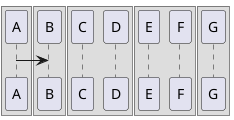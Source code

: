 {
  "sha1": "2sz8zi6bx16jisi1lku83ekwln72wrz",
  "insertion": {
    "when": "2024-05-30T20:48:20.090Z",
    "user": "plantuml@gmail.com"
  }
}
@startuml

box
       participant A
end box

box
       participant B
end box

box
       participant C
       participant D
end box

box
       participant E
       participant F
end box

box
       participant G
end box

'participant H

A->B

@enduml

